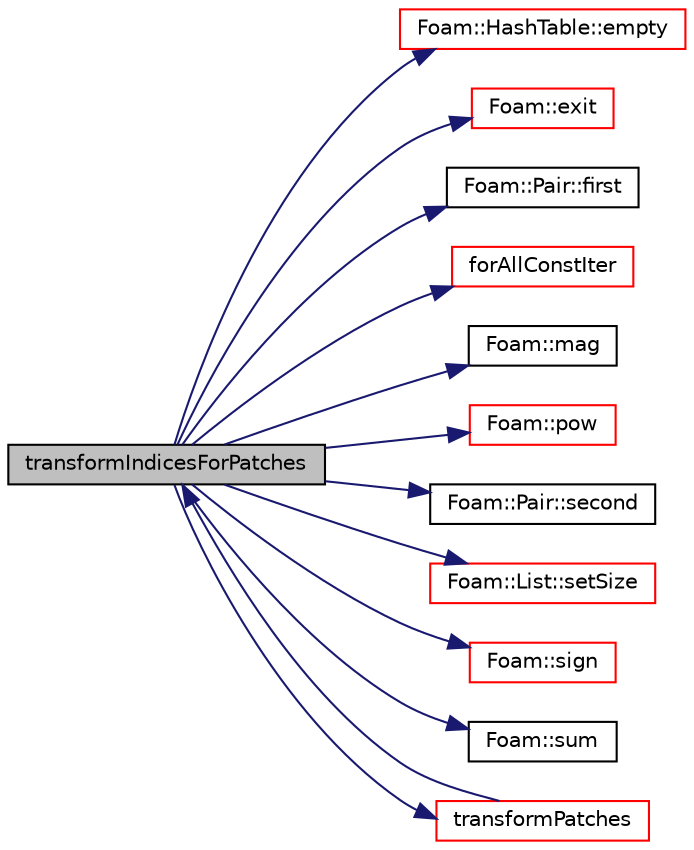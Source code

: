 digraph "transformIndicesForPatches"
{
  bgcolor="transparent";
  edge [fontname="Helvetica",fontsize="10",labelfontname="Helvetica",labelfontsize="10"];
  node [fontname="Helvetica",fontsize="10",shape=record];
  rankdir="LR";
  Node1 [label="transformIndicesForPatches",height=0.2,width=0.4,color="black", fillcolor="grey75", style="filled", fontcolor="black"];
  Node1 -> Node2 [color="midnightblue",fontsize="10",style="solid",fontname="Helvetica"];
  Node2 [label="Foam::HashTable::empty",height=0.2,width=0.4,color="red",URL="$a01001.html#ac6e61de369e994009e36f344f99c15ad",tooltip="Return true if the hash table is empty. "];
  Node1 -> Node3 [color="midnightblue",fontsize="10",style="solid",fontname="Helvetica"];
  Node3 [label="Foam::exit",height=0.2,width=0.4,color="red",URL="$a10936.html#a06ca7250d8e89caf05243ec094843642"];
  Node1 -> Node4 [color="midnightblue",fontsize="10",style="solid",fontname="Helvetica"];
  Node4 [label="Foam::Pair::first",height=0.2,width=0.4,color="black",URL="$a01804.html#a69ef5dddb2067ac3fb125632597a61b9",tooltip="Return first. "];
  Node1 -> Node5 [color="midnightblue",fontsize="10",style="solid",fontname="Helvetica"];
  Node5 [label="forAllConstIter",height=0.2,width=0.4,color="red",URL="$a03097.html#ae21e2836509b0fa7f7cedf6493b11b09"];
  Node1 -> Node6 [color="midnightblue",fontsize="10",style="solid",fontname="Helvetica"];
  Node6 [label="Foam::mag",height=0.2,width=0.4,color="black",URL="$a10936.html#a929da2a3fdcf3dacbbe0487d3a330dae"];
  Node1 -> Node7 [color="midnightblue",fontsize="10",style="solid",fontname="Helvetica"];
  Node7 [label="Foam::pow",height=0.2,width=0.4,color="red",URL="$a10936.html#a7500c8e9d27a442adc75e287de074c7c"];
  Node1 -> Node8 [color="midnightblue",fontsize="10",style="solid",fontname="Helvetica"];
  Node8 [label="Foam::Pair::second",height=0.2,width=0.4,color="black",URL="$a01804.html#a4735f680939b3f5fec1e4a8d34549d6f",tooltip="Return second. "];
  Node1 -> Node9 [color="midnightblue",fontsize="10",style="solid",fontname="Helvetica"];
  Node9 [label="Foam::List::setSize",height=0.2,width=0.4,color="red",URL="$a01397.html#aedb985ffeaf1bdbfeccc2a8730405703",tooltip="Reset size of List. "];
  Node1 -> Node10 [color="midnightblue",fontsize="10",style="solid",fontname="Helvetica"];
  Node10 [label="Foam::sign",height=0.2,width=0.4,color="red",URL="$a10936.html#a221fd301d6c49c5bd4a6c0f5ccb893b2"];
  Node1 -> Node11 [color="midnightblue",fontsize="10",style="solid",fontname="Helvetica"];
  Node11 [label="Foam::sum",height=0.2,width=0.4,color="black",URL="$a10936.html#a3d8733143aad0e03b300186ab4bef137"];
  Node1 -> Node12 [color="midnightblue",fontsize="10",style="solid",fontname="Helvetica"];
  Node12 [label="transformPatches",height=0.2,width=0.4,color="red",URL="$a00948.html#ac79a2a687687f82ad57f1f2436131673",tooltip="Apply all of the transform permutations. "];
  Node12 -> Node1 [color="midnightblue",fontsize="10",style="solid",fontname="Helvetica"];
}
